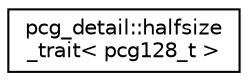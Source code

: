 digraph "Graphical Class Hierarchy"
{
 // LATEX_PDF_SIZE
  edge [fontname="Helvetica",fontsize="10",labelfontname="Helvetica",labelfontsize="10"];
  node [fontname="Helvetica",fontsize="10",shape=record];
  rankdir="LR";
  Node0 [label="pcg_detail::halfsize\l_trait\< pcg128_t \>",height=0.2,width=0.4,color="black", fillcolor="white", style="filled",URL="$structpcg__detail_1_1halfsize__trait_3_01pcg128__t_01_4.html",tooltip=" "];
}
